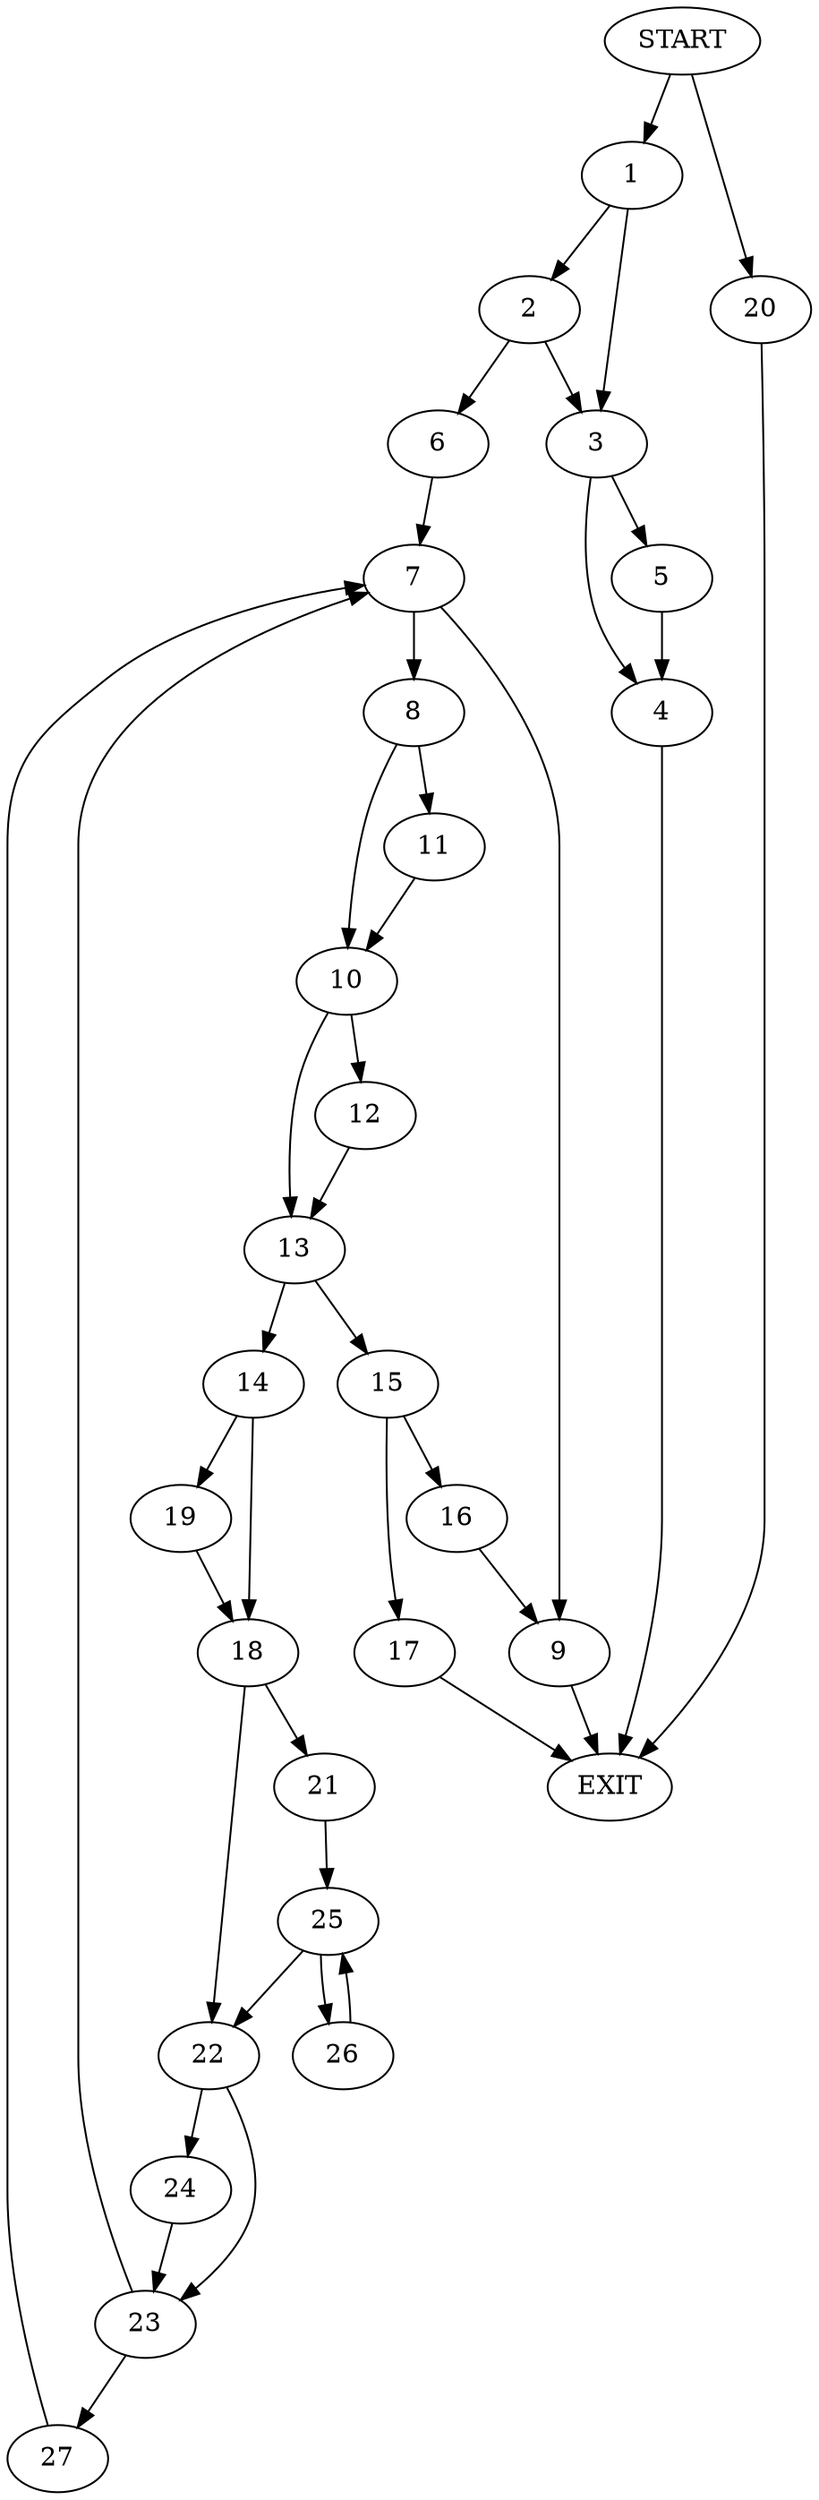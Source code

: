 digraph {
0 [label="START"]
28 [label="EXIT"]
0 -> 1
1 -> 2
1 -> 3
3 -> 4
3 -> 5
2 -> 6
2 -> 3
6 -> 7
4 -> 28
5 -> 4
7 -> 8
7 -> 9
9 -> 28
8 -> 10
8 -> 11
10 -> 12
10 -> 13
11 -> 10
12 -> 13
13 -> 14
13 -> 15
15 -> 16
15 -> 17
14 -> 18
14 -> 19
0 -> 20
20 -> 28
16 -> 9
17 -> 28
18 -> 21
18 -> 22
19 -> 18
22 -> 23
22 -> 24
21 -> 25
25 -> 22
25 -> 26
26 -> 25
24 -> 23
23 -> 7
23 -> 27
27 -> 7
}

